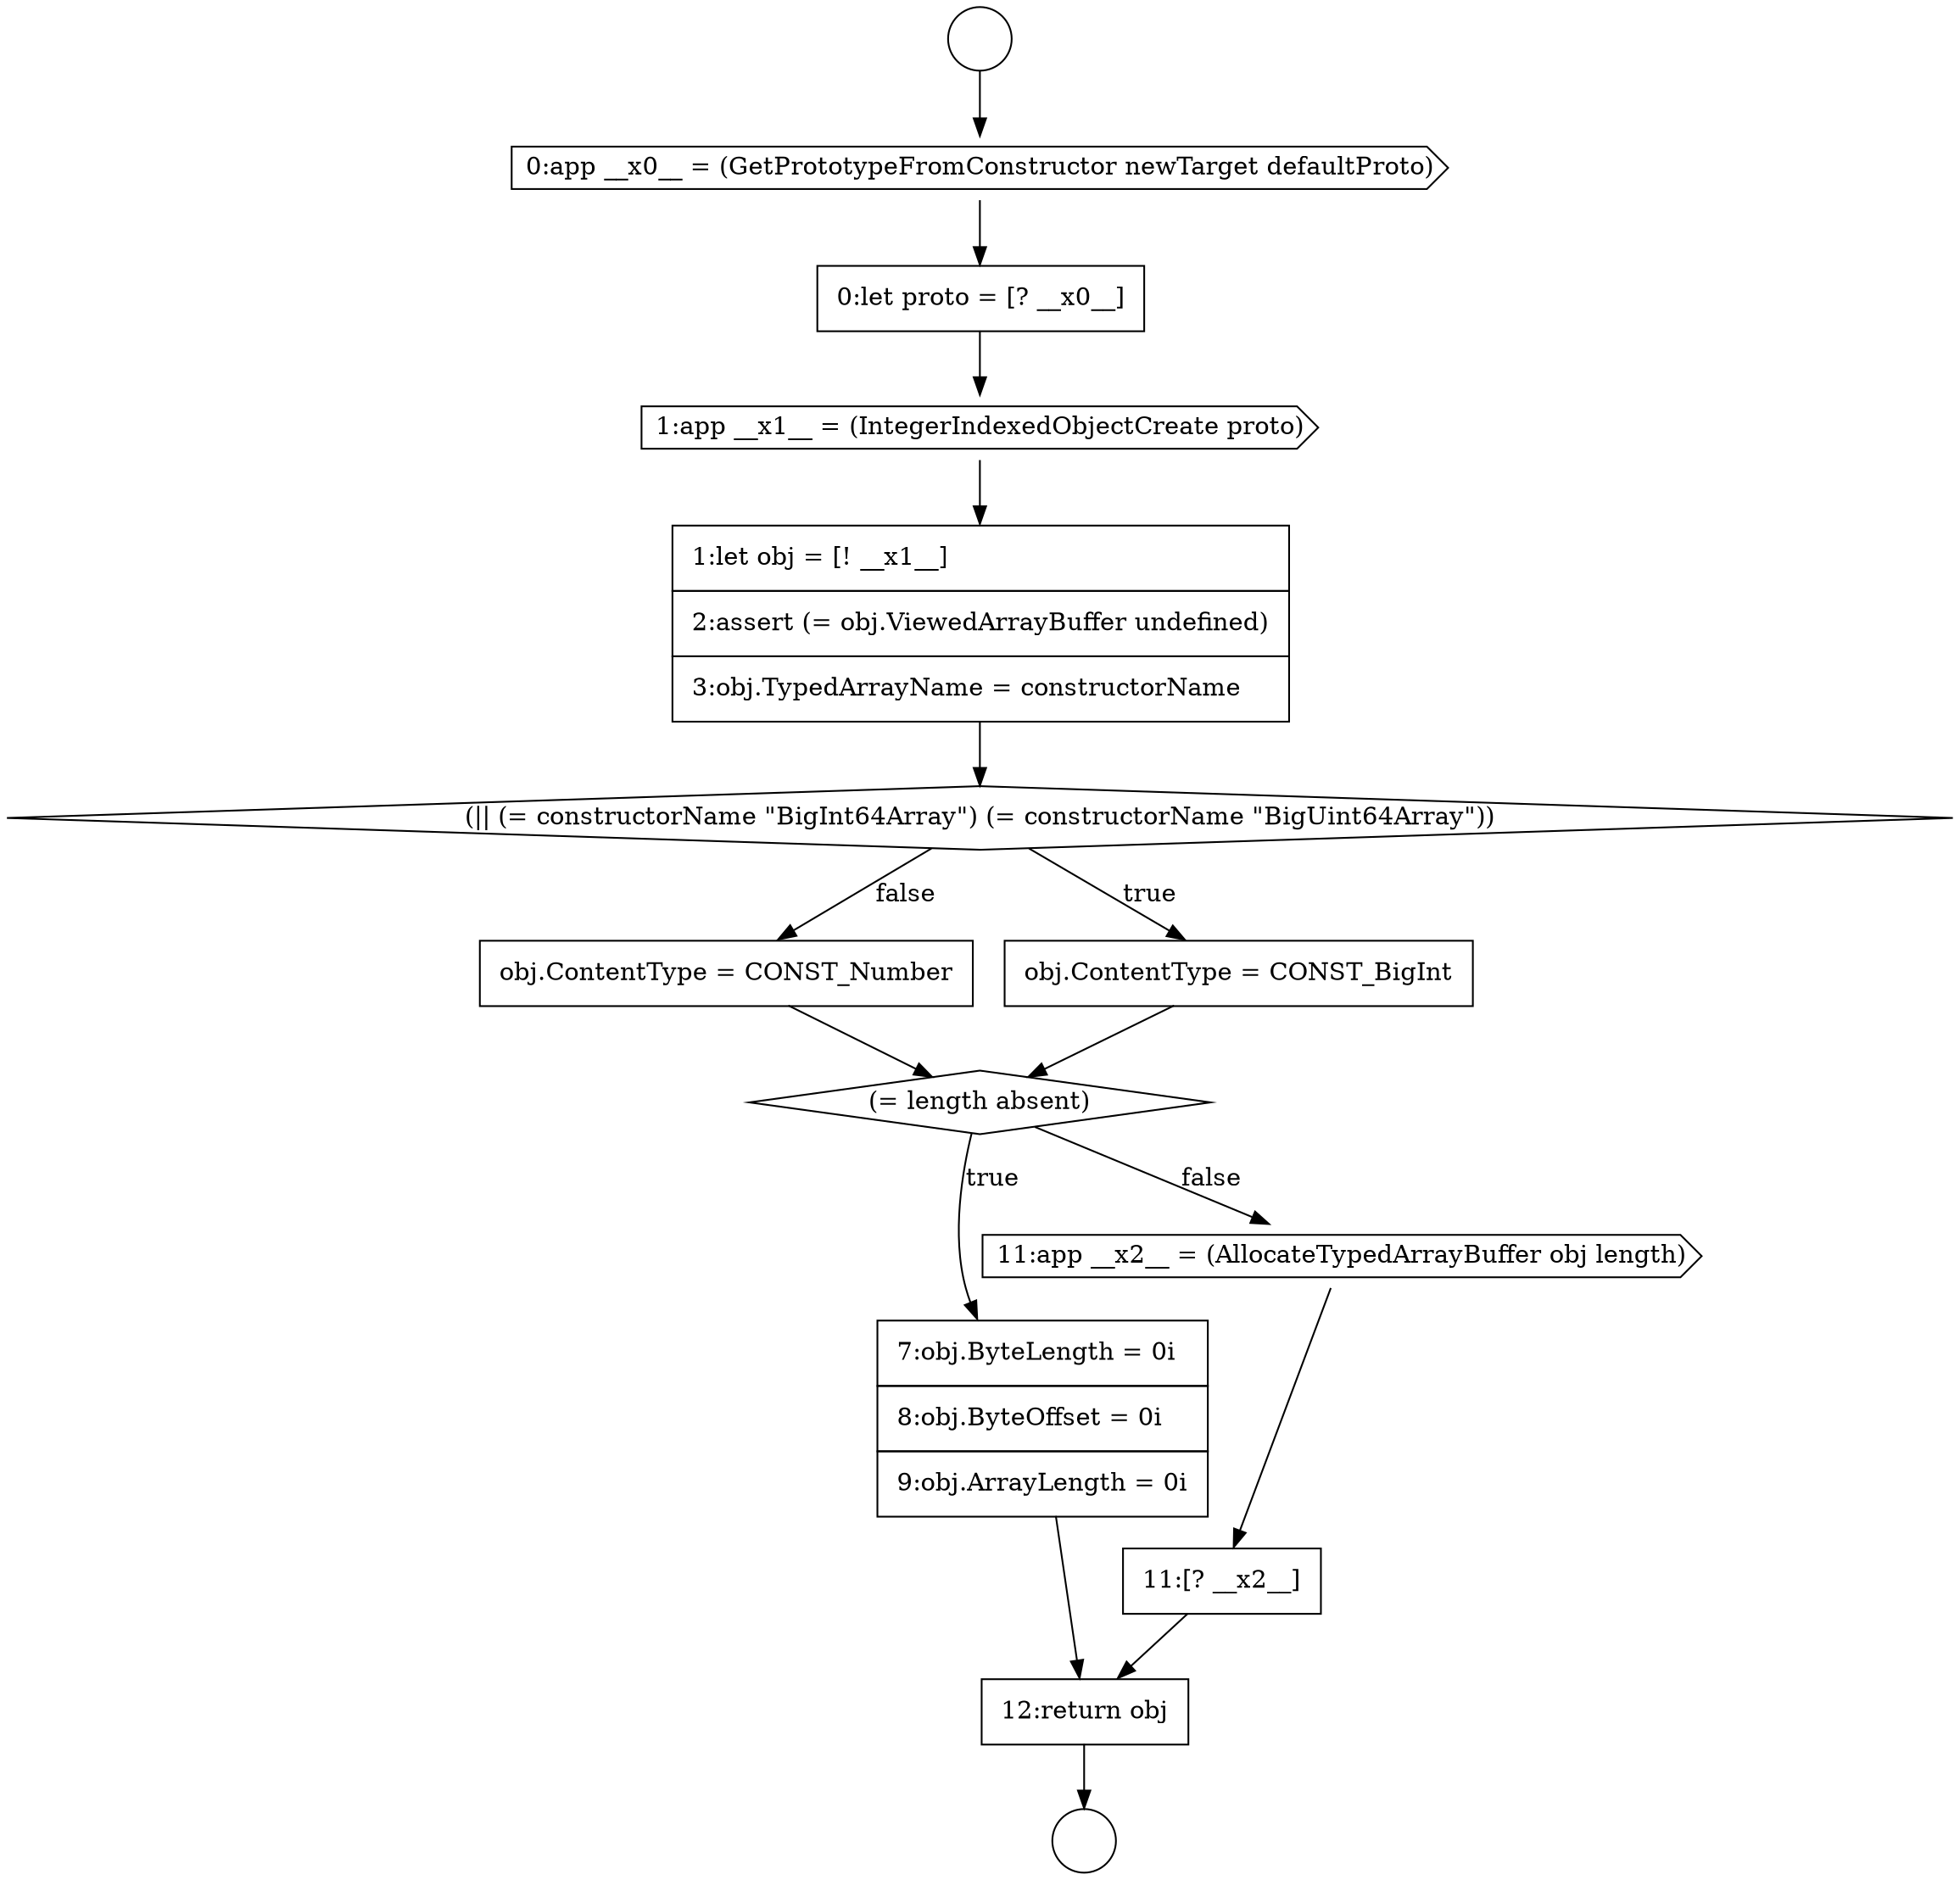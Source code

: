 digraph {
  node17175 [shape=cds, label=<<font color="black">0:app __x0__ = (GetPrototypeFromConstructor newTarget defaultProto)</font>> color="black" fillcolor="white" style=filled]
  node17181 [shape=none, margin=0, label=<<font color="black">
    <table border="0" cellborder="1" cellspacing="0" cellpadding="10">
      <tr><td align="left">obj.ContentType = CONST_Number</td></tr>
    </table>
  </font>> color="black" fillcolor="white" style=filled]
  node17178 [shape=none, margin=0, label=<<font color="black">
    <table border="0" cellborder="1" cellspacing="0" cellpadding="10">
      <tr><td align="left">1:let obj = [! __x1__]</td></tr>
      <tr><td align="left">2:assert (= obj.ViewedArrayBuffer undefined)</td></tr>
      <tr><td align="left">3:obj.TypedArrayName = constructorName</td></tr>
    </table>
  </font>> color="black" fillcolor="white" style=filled]
  node17174 [shape=circle label=" " color="black" fillcolor="white" style=filled]
  node17186 [shape=none, margin=0, label=<<font color="black">
    <table border="0" cellborder="1" cellspacing="0" cellpadding="10">
      <tr><td align="left">12:return obj</td></tr>
    </table>
  </font>> color="black" fillcolor="white" style=filled]
  node17182 [shape=diamond, label=<<font color="black">(= length absent)</font>> color="black" fillcolor="white" style=filled]
  node17173 [shape=circle label=" " color="black" fillcolor="white" style=filled]
  node17179 [shape=diamond, label=<<font color="black">(|| (= constructorName &quot;BigInt64Array&quot;) (= constructorName &quot;BigUint64Array&quot;))</font>> color="black" fillcolor="white" style=filled]
  node17183 [shape=none, margin=0, label=<<font color="black">
    <table border="0" cellborder="1" cellspacing="0" cellpadding="10">
      <tr><td align="left">7:obj.ByteLength = 0i</td></tr>
      <tr><td align="left">8:obj.ByteOffset = 0i</td></tr>
      <tr><td align="left">9:obj.ArrayLength = 0i</td></tr>
    </table>
  </font>> color="black" fillcolor="white" style=filled]
  node17176 [shape=none, margin=0, label=<<font color="black">
    <table border="0" cellborder="1" cellspacing="0" cellpadding="10">
      <tr><td align="left">0:let proto = [? __x0__]</td></tr>
    </table>
  </font>> color="black" fillcolor="white" style=filled]
  node17184 [shape=cds, label=<<font color="black">11:app __x2__ = (AllocateTypedArrayBuffer obj length)</font>> color="black" fillcolor="white" style=filled]
  node17177 [shape=cds, label=<<font color="black">1:app __x1__ = (IntegerIndexedObjectCreate proto)</font>> color="black" fillcolor="white" style=filled]
  node17180 [shape=none, margin=0, label=<<font color="black">
    <table border="0" cellborder="1" cellspacing="0" cellpadding="10">
      <tr><td align="left">obj.ContentType = CONST_BigInt</td></tr>
    </table>
  </font>> color="black" fillcolor="white" style=filled]
  node17185 [shape=none, margin=0, label=<<font color="black">
    <table border="0" cellborder="1" cellspacing="0" cellpadding="10">
      <tr><td align="left">11:[? __x2__]</td></tr>
    </table>
  </font>> color="black" fillcolor="white" style=filled]
  node17186 -> node17174 [ color="black"]
  node17184 -> node17185 [ color="black"]
  node17185 -> node17186 [ color="black"]
  node17183 -> node17186 [ color="black"]
  node17177 -> node17178 [ color="black"]
  node17175 -> node17176 [ color="black"]
  node17179 -> node17180 [label=<<font color="black">true</font>> color="black"]
  node17179 -> node17181 [label=<<font color="black">false</font>> color="black"]
  node17180 -> node17182 [ color="black"]
  node17181 -> node17182 [ color="black"]
  node17178 -> node17179 [ color="black"]
  node17182 -> node17183 [label=<<font color="black">true</font>> color="black"]
  node17182 -> node17184 [label=<<font color="black">false</font>> color="black"]
  node17173 -> node17175 [ color="black"]
  node17176 -> node17177 [ color="black"]
}
